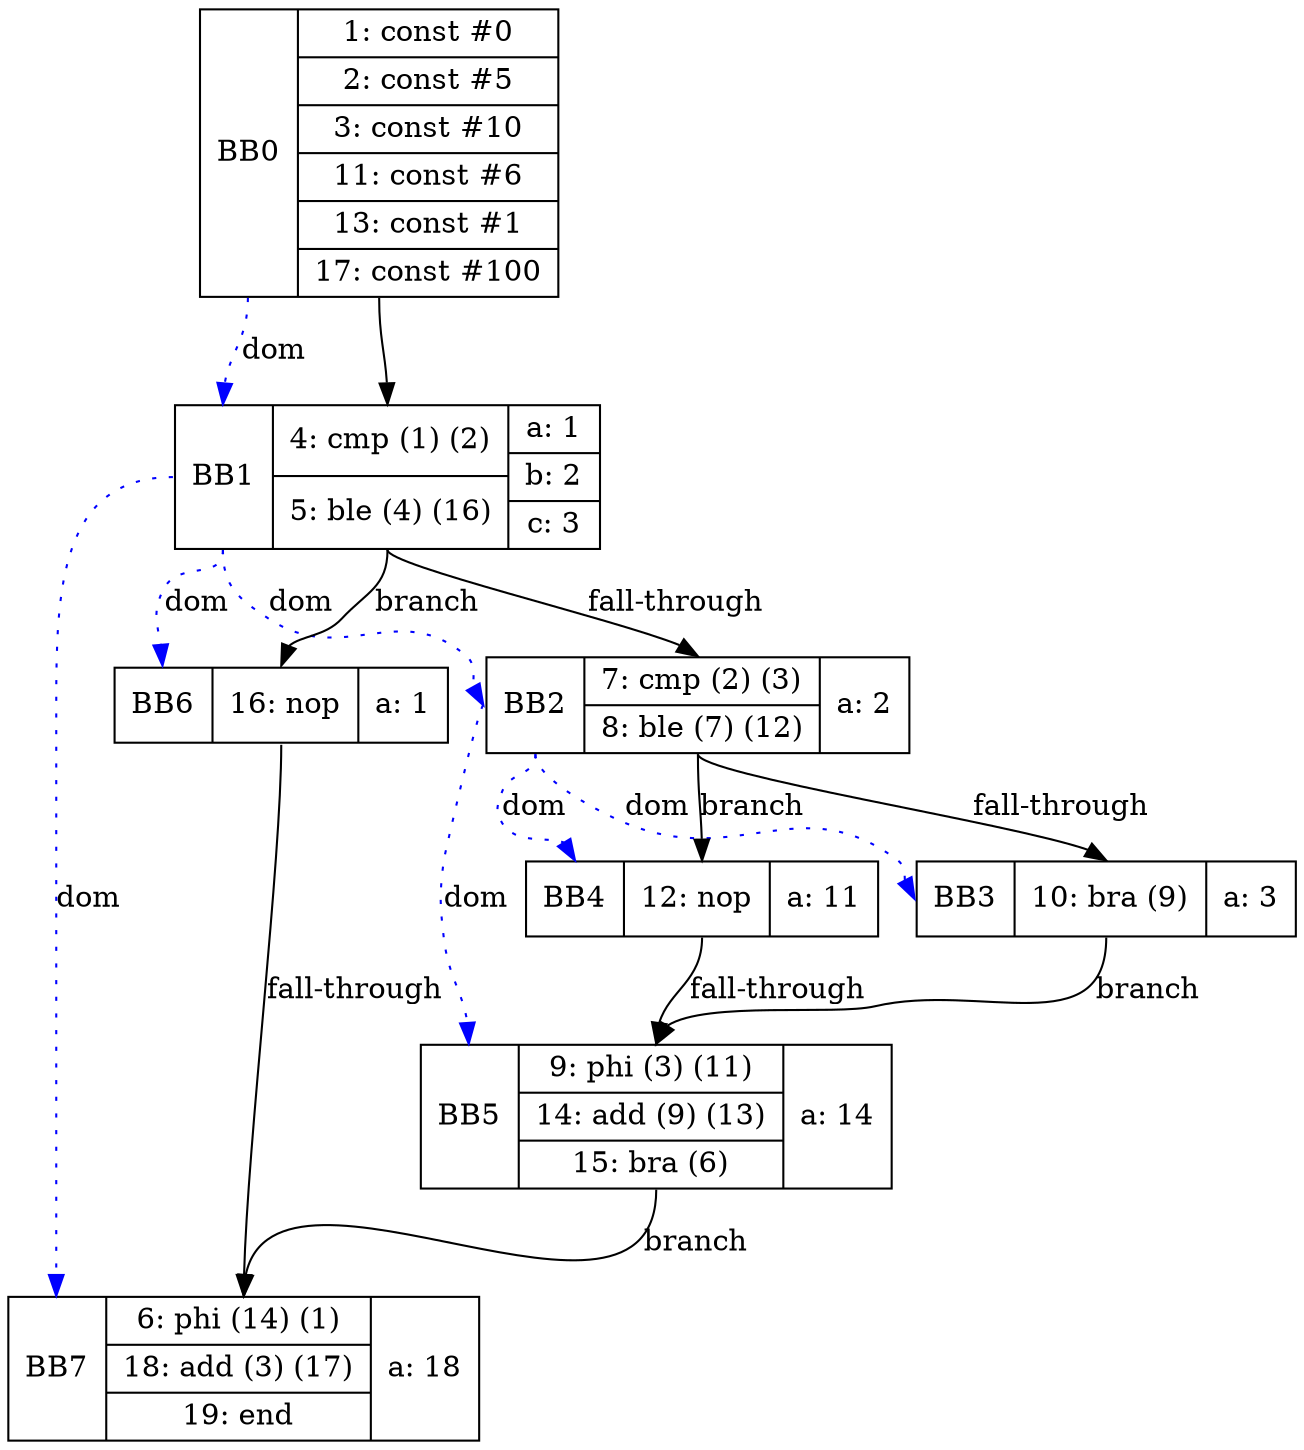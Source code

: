 digraph G {
bb0[shape=record, label="<b>BB0|{1: const #0|2: const #5|3: const #10|11: const #6|13: const #1|17: const #100}"];
bb1[shape=record, label="<b>BB1|{4: cmp (1) (2)|5: ble (4) (16)} | {a: 1|b: 2|c: 3}"];
bb2[shape=record, label="<b>BB2|{7: cmp (2) (3)|8: ble (7) (12)} | {a: 2}"];
bb3[shape=record, label="<b>BB3|{10: bra (9)} | {a: 3}"];
bb4[shape=record, label="<b>BB4|{12: nop} | {a: 11}"];
bb5[shape=record, label="<b>BB5|{9: phi (3) (11)|14: add (9) (13)|15: bra (6)} | {a: 14}"];
bb6[shape=record, label="<b>BB6|{16: nop} | {a: 1}"];
bb7[shape=record, label="<b>BB7|{6: phi (14) (1)|18: add (3) (17)|19: end} | {a: 18}"];
bb0:s->bb1:n ;
bb1:s->bb2:n [label="fall-through"];bb1:s->bb6:n [label="branch"];
bb2:s->bb3:n [label="fall-through"];bb2:s->bb4:n [label="branch"];
bb3:s->bb5:n [label="branch"];
bb4:s->bb5:n [label="fall-through"];
bb5:s->bb7:n [label="branch"];
bb6:s->bb7:n [label="fall-through"];
bb0:b->bb1:b [color=blue, style=dotted, label="dom"];
bb1:b->bb2:b [color=blue, style=dotted, label="dom"];
bb2:b->bb3:b [color=blue, style=dotted, label="dom"];
bb2:b->bb4:b [color=blue, style=dotted, label="dom"];
bb2:b->bb5:b [color=blue, style=dotted, label="dom"];
bb1:b->bb6:b [color=blue, style=dotted, label="dom"];
bb1:b->bb7:b [color=blue, style=dotted, label="dom"];
}
